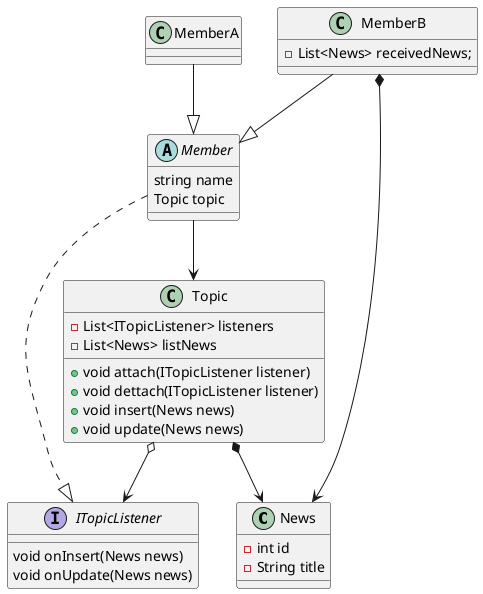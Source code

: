 @startuml
'https://plantuml.com/class-diagram

class News {
    - int id
    - String title
}

' Subject
class Topic {
    - List<ITopicListener> listeners
    - List<News> listNews

    + void attach(ITopicListener listener)
    + void dettach(ITopicListener listener)
    + void insert(News news)
    + void update(News news)
}

' Listener
interface ITopicListener {
    void onInsert(News news)
    void onUpdate(News news)
}

' Observer
abstract class Member {
    string name
    Topic topic
}

class MemberA {}
class MemberB {
    - List<News> receivedNews;
}

Topic *--> News
Topic o--> ITopicListener
Member --> Topic
Member ..|> ITopicListener
MemberA --|> Member
MemberB --|> Member
MemberB *--> News


@enduml